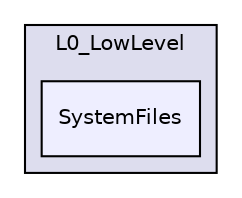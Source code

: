 digraph "/home/travis/build/kammce/SJSU-Dev2/firmware/library/L0_LowLevel/SystemFiles" {
  compound=true
  node [ fontsize="10", fontname="Helvetica"];
  edge [ labelfontsize="10", labelfontname="Helvetica"];
  subgraph clusterdir_5b07014e5c40d07411105f4fb0a3e5f5 {
    graph [ bgcolor="#ddddee", pencolor="black", label="L0_LowLevel" fontname="Helvetica", fontsize="10", URL="dir_5b07014e5c40d07411105f4fb0a3e5f5.html"]
  dir_4cef7618a69dfe6a0a46243c3657b780 [shape=box, label="SystemFiles", style="filled", fillcolor="#eeeeff", pencolor="black", URL="dir_4cef7618a69dfe6a0a46243c3657b780.html"];
  }
}
